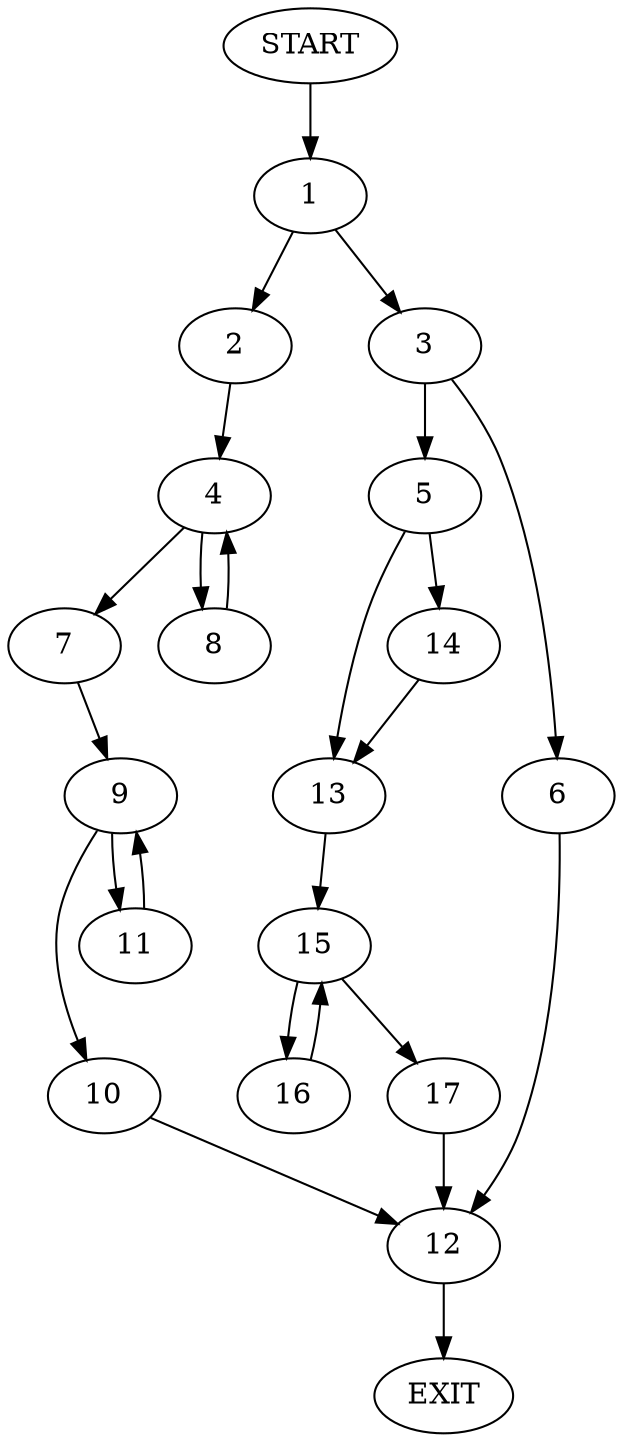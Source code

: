 digraph {
0 [label="START"]
18 [label="EXIT"]
0 -> 1
1 -> 2
1 -> 3
2 -> 4
3 -> 5
3 -> 6
4 -> 7
4 -> 8
8 -> 4
7 -> 9
9 -> 10
9 -> 11
10 -> 12
11 -> 9
12 -> 18
6 -> 12
5 -> 13
5 -> 14
14 -> 13
13 -> 15
15 -> 16
15 -> 17
16 -> 15
17 -> 12
}
